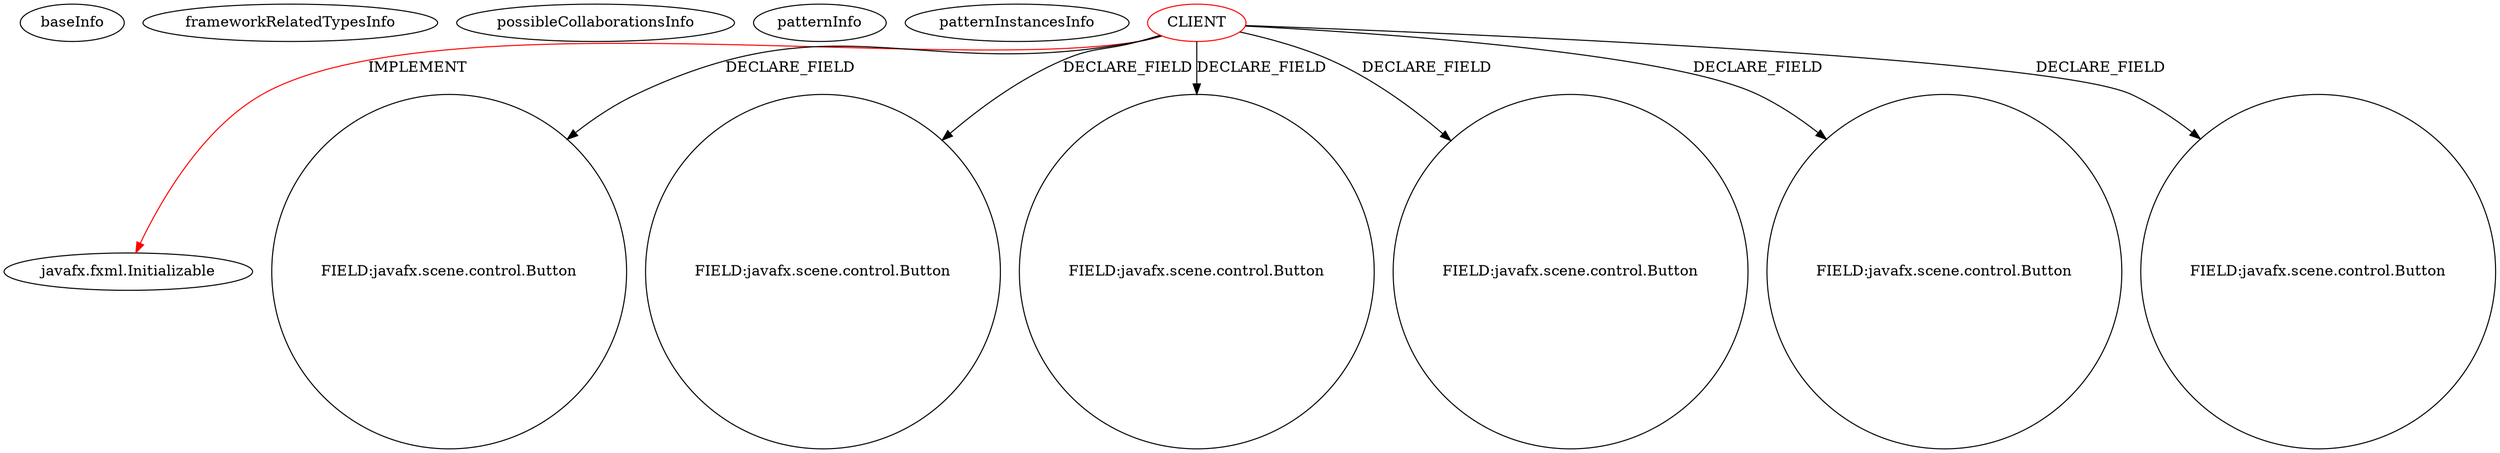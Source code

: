 digraph {
baseInfo[graphId=243,category="pattern",isAnonymous=false,possibleRelation=false]
frameworkRelatedTypesInfo[0="javafx.fxml.Initializable"]
possibleCollaborationsInfo[]
patternInfo[frequency=16.0,patternRootClient=0]
patternInstancesInfo[0="iloop-kiosk-KIOSK-Project~/iloop-kiosk-KIOSK-Project/KIOSK-Project-master/src/oit/iloop/kiosk/kiosk_examination/ExaminationMainController.java~ExaminationMainController~3122",1="weltensturm-milca~/weltensturm-milca/milca-master/src/milca/GUIController.java~GUIController~4745",2="sk44-javafx-mirroring-tool~/sk44-javafx-mirroring-tool/javafx-mirroring-tool-master/src/main/java/sk44/mirroringtool/MainWindowController.java~MainWindowController~4211",3="if12b051-SWP_Paint~/if12b051-SWP_Paint/SWP_Paint-master/SWP_Paint/src/gui/MainController.java~MainController~3089",4="dony1990-ProsDesktop~/dony1990-ProsDesktop/ProsDesktop-master/src/nicon/NiconDesktop/guifx/NiconNavigator/NavegadorController.java~NavegadorController~2563",5="henrik-bak-scbuildplanner~/henrik-bak-scbuildplanner/scbuildplanner-master/src/main/java/com/ezzored/starcraftbuildplanner/controller/MainWindowController.java~MainWindowController~2923",6="mouradsaadi-LO23-IHM~/mouradsaadi-LO23-IHM/LO23-IHM-master/Sudoku-IHM/src/sudoko/ihm/vue/FXMLDocumentController.java~FXMLDocumentController~3651",7="bianconejo-CEFX~/bianconejo-CEFX/CEFX-master/src/cefx/CEPrincipalController.java~CEPrincipalController~2114",8="RomeoGolf-BC~/RomeoGolf-BC/BC-master/src/romeogolf/bc/MainController.java~MainController~1142",9="hock323-eventManager~/hock323-eventManager/EventManager-master/src/eventManager/controller/pokerTournament/TournamentController.java~TournamentController~3009",10="weltensturm-milca~/weltensturm-milca/milca-master/src/milca/GUI.java~GUI~4747",11="VectorSoftworks-MediaRealmOfficial~/VectorSoftworks-MediaRealmOfficial/MediaRealmOfficial-master/src/net/vectorgaming/mediarealm/ui/controllers/ComponentController.java~ComponentController~1586",12="diogocs1-FPessoais~/diogocs1-FPessoais/FPessoais-master/FinancasPessoais/src/app/controllers/HomeController.java~HomeController~2490",13="Edenm-BlackJack~/Edenm-BlackJack/BlackJack-master/src/View/TableController.java~TableController~394",14="walker-clint-AIProj3~/walker-clint-AIProj3/AIProj3-master/src/application/GameBoardController.java~GameBoardController~4712",15="Dahwar-Calculator~/Dahwar-Calculator/Calculator-master/src/fr/alsace/lacroix/calculator/SampleController.java~SampleController~308"]
1[label="javafx.fxml.Initializable",vertexType="FRAMEWORK_INTERFACE_TYPE",isFrameworkType=false]
0[label="CLIENT",vertexType="ROOT_CLIENT_CLASS_DECLARATION",isFrameworkType=false,color=red]
59[label="FIELD:javafx.scene.control.Button",vertexType="FIELD_DECLARATION",isFrameworkType=false,shape=circle]
14[label="FIELD:javafx.scene.control.Button",vertexType="FIELD_DECLARATION",isFrameworkType=false,shape=circle]
140[label="FIELD:javafx.scene.control.Button",vertexType="FIELD_DECLARATION",isFrameworkType=false,shape=circle]
52[label="FIELD:javafx.scene.control.Button",vertexType="FIELD_DECLARATION",isFrameworkType=false,shape=circle]
81[label="FIELD:javafx.scene.control.Button",vertexType="FIELD_DECLARATION",isFrameworkType=false,shape=circle]
79[label="FIELD:javafx.scene.control.Button",vertexType="FIELD_DECLARATION",isFrameworkType=false,shape=circle]
0->52[label="DECLARE_FIELD"]
0->14[label="DECLARE_FIELD"]
0->79[label="DECLARE_FIELD"]
0->140[label="DECLARE_FIELD"]
0->59[label="DECLARE_FIELD"]
0->81[label="DECLARE_FIELD"]
0->1[label="IMPLEMENT",color=red]
}
